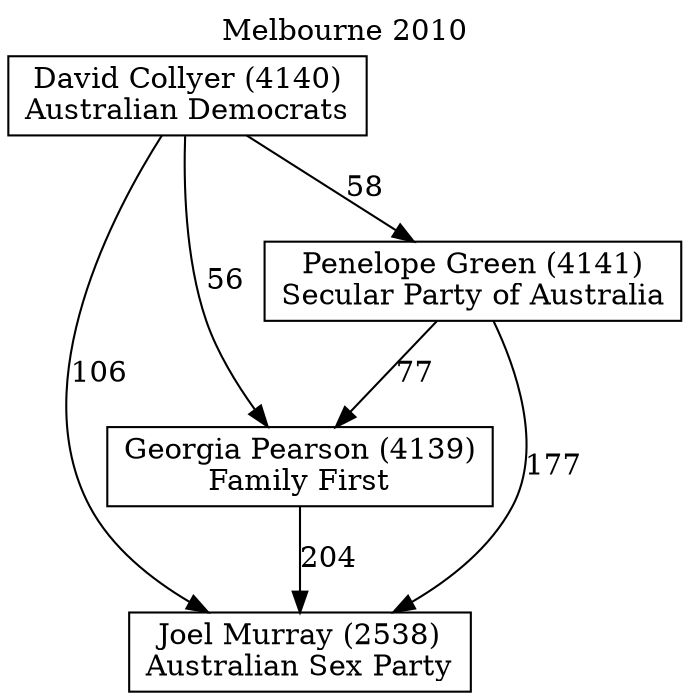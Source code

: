 // House preference flow
digraph "Joel Murray (2538)_Melbourne_2010" {
	graph [label="Melbourne 2010" labelloc=t mclimit=10]
	node [shape=box]
	"Joel Murray (2538)" [label="Joel Murray (2538)
Australian Sex Party"]
	"Georgia Pearson (4139)" [label="Georgia Pearson (4139)
Family First"]
	"Penelope Green (4141)" [label="Penelope Green (4141)
Secular Party of Australia"]
	"David Collyer (4140)" [label="David Collyer (4140)
Australian Democrats"]
	"Georgia Pearson (4139)" -> "Joel Murray (2538)" [label=204]
	"Penelope Green (4141)" -> "Georgia Pearson (4139)" [label=77]
	"David Collyer (4140)" -> "Penelope Green (4141)" [label=58]
	"Penelope Green (4141)" -> "Joel Murray (2538)" [label=177]
	"David Collyer (4140)" -> "Joel Murray (2538)" [label=106]
	"David Collyer (4140)" -> "Georgia Pearson (4139)" [label=56]
}
